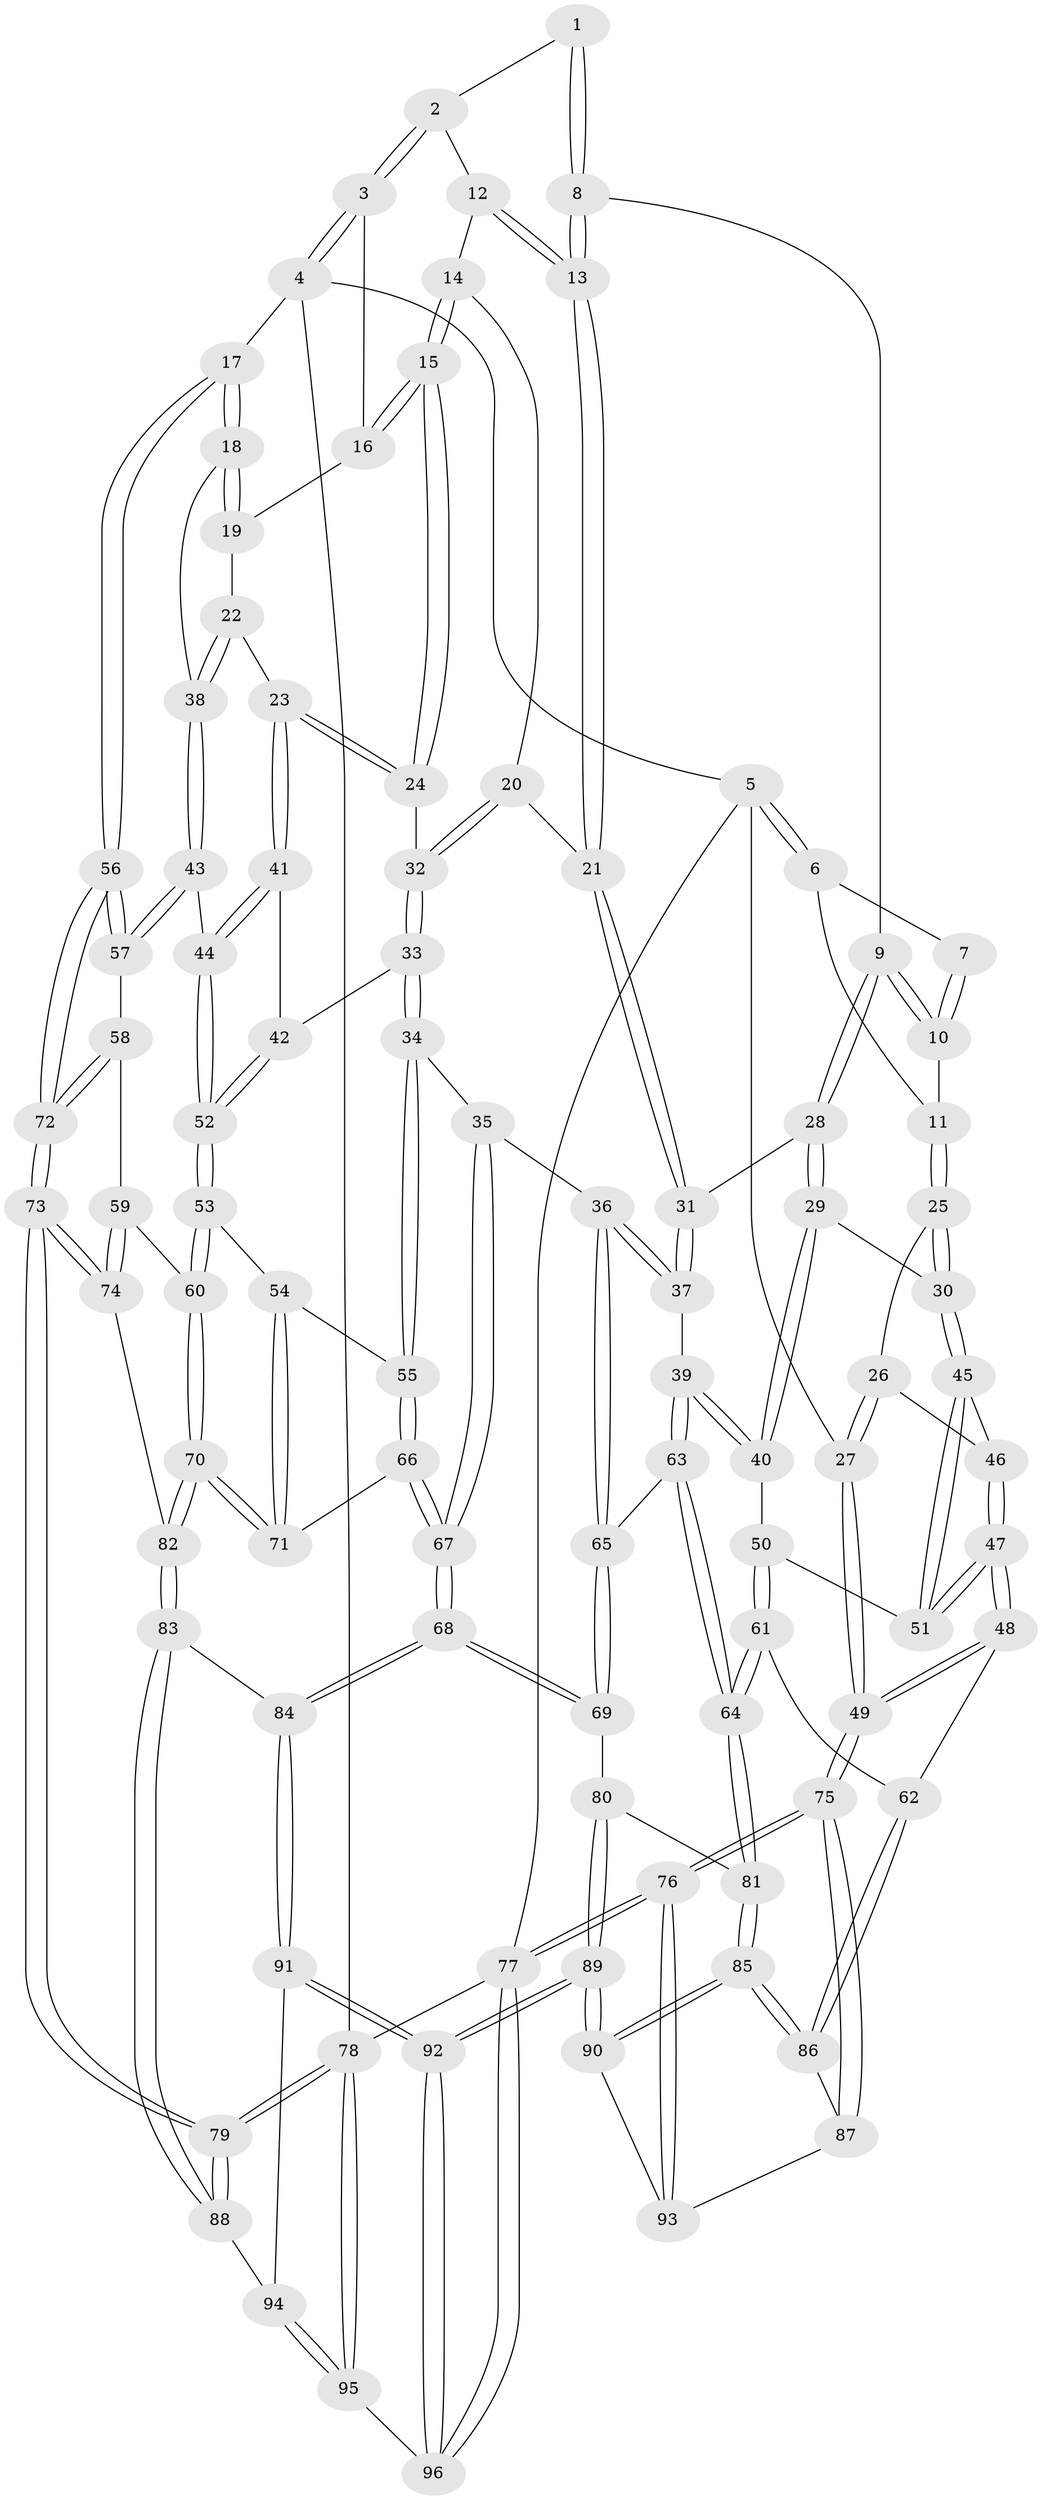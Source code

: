 // Generated by graph-tools (version 1.1) at 2025/27/03/09/25 03:27:05]
// undirected, 96 vertices, 237 edges
graph export_dot {
graph [start="1"]
  node [color=gray90,style=filled];
  1 [pos="+0.3996352899084774+0"];
  2 [pos="+0.5542875541028603+0"];
  3 [pos="+0.9246446856535021+0"];
  4 [pos="+1+0"];
  5 [pos="+0+0"];
  6 [pos="+0.01090668122771311+0"];
  7 [pos="+0.30102550714752646+0"];
  8 [pos="+0.3829263473833094+0.06935394330761045"];
  9 [pos="+0.3162384393516454+0.12673794343054648"];
  10 [pos="+0.2540844943363439+0.06658784036031513"];
  11 [pos="+0.15525585516804735+0.11013147826783067"];
  12 [pos="+0.5584187752985093+0"];
  13 [pos="+0.48656263962019586+0.12964790210551783"];
  14 [pos="+0.6313358967934649+0.04380954193540952"];
  15 [pos="+0.7426858414049955+0.13978201317104047"];
  16 [pos="+0.9063541379312667+0"];
  17 [pos="+1+0.19746498361763934"];
  18 [pos="+1+0.19781290126398976"];
  19 [pos="+0.9163360904820755+0.10762136141226247"];
  20 [pos="+0.5639102484166909+0.15851536416747397"];
  21 [pos="+0.4865659648845379+0.12965975129674082"];
  22 [pos="+0.8618136615084191+0.16822710457667844"];
  23 [pos="+0.7561558610806188+0.17146960802063815"];
  24 [pos="+0.7461722641285587+0.1607225835979006"];
  25 [pos="+0.14065975217566376+0.1352286907015563"];
  26 [pos="+0.042169678808451946+0.170258701328848"];
  27 [pos="+0+0.06360517742071127"];
  28 [pos="+0.31940418025567663+0.16294216342628393"];
  29 [pos="+0.26926961612753925+0.2311391736085205"];
  30 [pos="+0.23596221802267894+0.226218764785548"];
  31 [pos="+0.43447865938267627+0.1968307638515264"];
  32 [pos="+0.5960699716420073+0.2001640738927269"];
  33 [pos="+0.5834215204638995+0.2581730965072198"];
  34 [pos="+0.5400497380506013+0.3415251589463466"];
  35 [pos="+0.5270787428092426+0.34648545534070213"];
  36 [pos="+0.5041027305147958+0.348029817631701"];
  37 [pos="+0.451426353521894+0.32827273471585733"];
  38 [pos="+0.927240753142084+0.26082190222768803"];
  39 [pos="+0.399311540875854+0.3421780046340295"];
  40 [pos="+0.3114865033736803+0.31916962269801924"];
  41 [pos="+0.7561401933157635+0.24700761144724576"];
  42 [pos="+0.6455896282319574+0.2685332450385474"];
  43 [pos="+0.898565290935568+0.32731990210767997"];
  44 [pos="+0.7657892972267555+0.3066389506876356"];
  45 [pos="+0.15560568402228195+0.29053980236775484"];
  46 [pos="+0.048825928364582875+0.18558400256912305"];
  47 [pos="+0.060940757337697285+0.41025410388513545"];
  48 [pos="+0.011539969233821933+0.47855950761517585"];
  49 [pos="+0+0.5327972265103973"];
  50 [pos="+0.2527859559983798+0.37454017158458053"];
  51 [pos="+0.14441951347869816+0.35167211447429425"];
  52 [pos="+0.7376487705855602+0.346868979615389"];
  53 [pos="+0.7204547591649447+0.3777884475423103"];
  54 [pos="+0.697220733083229+0.3844377088409703"];
  55 [pos="+0.6726776435010888+0.3882274533068028"];
  56 [pos="+1+0.36248565273327327"];
  57 [pos="+0.9140281965987741+0.362710073843365"];
  58 [pos="+0.9014154798093904+0.4381752129371633"];
  59 [pos="+0.897415474222809+0.4448149040193513"];
  60 [pos="+0.8259176907903797+0.4988527357280841"];
  61 [pos="+0.2531026812215772+0.5331463510814035"];
  62 [pos="+0.10962987603718108+0.5136840445204237"];
  63 [pos="+0.3524285461170678+0.4905030063615194"];
  64 [pos="+0.30300217164961535+0.5706487955714563"];
  65 [pos="+0.47754816595210403+0.4584629029931123"];
  66 [pos="+0.6254829365596799+0.5278390887419289"];
  67 [pos="+0.5921310503208348+0.5473464678404477"];
  68 [pos="+0.5106162882720531+0.6619987304062237"];
  69 [pos="+0.5034431874088372+0.6607140932784721"];
  70 [pos="+0.8098274256150461+0.5720701475934237"];
  71 [pos="+0.702966148630723+0.5355410293171347"];
  72 [pos="+1+0.47309036685612504"];
  73 [pos="+1+0.648876986919094"];
  74 [pos="+1+0.6220516098203003"];
  75 [pos="+0+0.6886394774081005"];
  76 [pos="+0+1"];
  77 [pos="+0+1"];
  78 [pos="+1+1"];
  79 [pos="+1+1"];
  80 [pos="+0.4634511060289908+0.6642936263835311"];
  81 [pos="+0.3289500937453214+0.6225066747985101"];
  82 [pos="+0.8238657602966376+0.639835086854546"];
  83 [pos="+0.8024243847503827+0.6790248813580249"];
  84 [pos="+0.5467264725091779+0.6921356622358037"];
  85 [pos="+0.21173092934241153+0.7499101207713511"];
  86 [pos="+0.16067983169684374+0.7431675400798994"];
  87 [pos="+0.14618590817302526+0.7444680521671938"];
  88 [pos="+0.8311147889799966+0.8173839795575675"];
  89 [pos="+0.3227450701414237+1"];
  90 [pos="+0.27262119754670683+0.9425507294953789"];
  91 [pos="+0.5900254435663633+0.8692083807683401"];
  92 [pos="+0.35822597534150213+1"];
  93 [pos="+0.08434061688322492+0.903179332315578"];
  94 [pos="+0.7249936034648552+0.9116261595027231"];
  95 [pos="+0.771579037661131+1"];
  96 [pos="+0.3575746163163272+1"];
  1 -- 2;
  1 -- 8;
  1 -- 8;
  2 -- 3;
  2 -- 3;
  2 -- 12;
  3 -- 4;
  3 -- 4;
  3 -- 16;
  4 -- 5;
  4 -- 17;
  4 -- 78;
  5 -- 6;
  5 -- 6;
  5 -- 27;
  5 -- 77;
  6 -- 7;
  6 -- 11;
  7 -- 10;
  7 -- 10;
  8 -- 9;
  8 -- 13;
  8 -- 13;
  9 -- 10;
  9 -- 10;
  9 -- 28;
  9 -- 28;
  10 -- 11;
  11 -- 25;
  11 -- 25;
  12 -- 13;
  12 -- 13;
  12 -- 14;
  13 -- 21;
  13 -- 21;
  14 -- 15;
  14 -- 15;
  14 -- 20;
  15 -- 16;
  15 -- 16;
  15 -- 24;
  15 -- 24;
  16 -- 19;
  17 -- 18;
  17 -- 18;
  17 -- 56;
  17 -- 56;
  18 -- 19;
  18 -- 19;
  18 -- 38;
  19 -- 22;
  20 -- 21;
  20 -- 32;
  20 -- 32;
  21 -- 31;
  21 -- 31;
  22 -- 23;
  22 -- 38;
  22 -- 38;
  23 -- 24;
  23 -- 24;
  23 -- 41;
  23 -- 41;
  24 -- 32;
  25 -- 26;
  25 -- 30;
  25 -- 30;
  26 -- 27;
  26 -- 27;
  26 -- 46;
  27 -- 49;
  27 -- 49;
  28 -- 29;
  28 -- 29;
  28 -- 31;
  29 -- 30;
  29 -- 40;
  29 -- 40;
  30 -- 45;
  30 -- 45;
  31 -- 37;
  31 -- 37;
  32 -- 33;
  32 -- 33;
  33 -- 34;
  33 -- 34;
  33 -- 42;
  34 -- 35;
  34 -- 55;
  34 -- 55;
  35 -- 36;
  35 -- 67;
  35 -- 67;
  36 -- 37;
  36 -- 37;
  36 -- 65;
  36 -- 65;
  37 -- 39;
  38 -- 43;
  38 -- 43;
  39 -- 40;
  39 -- 40;
  39 -- 63;
  39 -- 63;
  40 -- 50;
  41 -- 42;
  41 -- 44;
  41 -- 44;
  42 -- 52;
  42 -- 52;
  43 -- 44;
  43 -- 57;
  43 -- 57;
  44 -- 52;
  44 -- 52;
  45 -- 46;
  45 -- 51;
  45 -- 51;
  46 -- 47;
  46 -- 47;
  47 -- 48;
  47 -- 48;
  47 -- 51;
  47 -- 51;
  48 -- 49;
  48 -- 49;
  48 -- 62;
  49 -- 75;
  49 -- 75;
  50 -- 51;
  50 -- 61;
  50 -- 61;
  52 -- 53;
  52 -- 53;
  53 -- 54;
  53 -- 60;
  53 -- 60;
  54 -- 55;
  54 -- 71;
  54 -- 71;
  55 -- 66;
  55 -- 66;
  56 -- 57;
  56 -- 57;
  56 -- 72;
  56 -- 72;
  57 -- 58;
  58 -- 59;
  58 -- 72;
  58 -- 72;
  59 -- 60;
  59 -- 74;
  59 -- 74;
  60 -- 70;
  60 -- 70;
  61 -- 62;
  61 -- 64;
  61 -- 64;
  62 -- 86;
  62 -- 86;
  63 -- 64;
  63 -- 64;
  63 -- 65;
  64 -- 81;
  64 -- 81;
  65 -- 69;
  65 -- 69;
  66 -- 67;
  66 -- 67;
  66 -- 71;
  67 -- 68;
  67 -- 68;
  68 -- 69;
  68 -- 69;
  68 -- 84;
  68 -- 84;
  69 -- 80;
  70 -- 71;
  70 -- 71;
  70 -- 82;
  70 -- 82;
  72 -- 73;
  72 -- 73;
  73 -- 74;
  73 -- 74;
  73 -- 79;
  73 -- 79;
  74 -- 82;
  75 -- 76;
  75 -- 76;
  75 -- 87;
  75 -- 87;
  76 -- 77;
  76 -- 77;
  76 -- 93;
  76 -- 93;
  77 -- 96;
  77 -- 96;
  77 -- 78;
  78 -- 79;
  78 -- 79;
  78 -- 95;
  78 -- 95;
  79 -- 88;
  79 -- 88;
  80 -- 81;
  80 -- 89;
  80 -- 89;
  81 -- 85;
  81 -- 85;
  82 -- 83;
  82 -- 83;
  83 -- 84;
  83 -- 88;
  83 -- 88;
  84 -- 91;
  84 -- 91;
  85 -- 86;
  85 -- 86;
  85 -- 90;
  85 -- 90;
  86 -- 87;
  87 -- 93;
  88 -- 94;
  89 -- 90;
  89 -- 90;
  89 -- 92;
  89 -- 92;
  90 -- 93;
  91 -- 92;
  91 -- 92;
  91 -- 94;
  92 -- 96;
  92 -- 96;
  94 -- 95;
  94 -- 95;
  95 -- 96;
}
